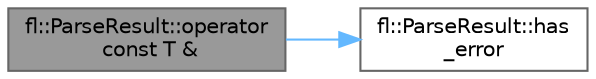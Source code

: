 digraph "fl::ParseResult::operator const T &amp;"
{
 // INTERACTIVE_SVG=YES
 // LATEX_PDF_SIZE
  bgcolor="transparent";
  edge [fontname=Helvetica,fontsize=10,labelfontname=Helvetica,labelfontsize=10];
  node [fontname=Helvetica,fontsize=10,shape=box,height=0.2,width=0.4];
  rankdir="LR";
  Node1 [id="Node000001",label="fl::ParseResult::operator\l const T &",height=0.2,width=0.4,color="gray40", fillcolor="grey60", style="filled", fontcolor="black",tooltip=" "];
  Node1 -> Node2 [id="edge1_Node000001_Node000002",color="steelblue1",style="solid",tooltip=" "];
  Node2 [id="Node000002",label="fl::ParseResult::has\l_error",height=0.2,width=0.4,color="grey40", fillcolor="white", style="filled",URL="$db/d38/structfl_1_1_parse_result_a429070142c4e59de0eaeaf448d543d01.html#a429070142c4e59de0eaeaf448d543d01",tooltip=" "];
}
